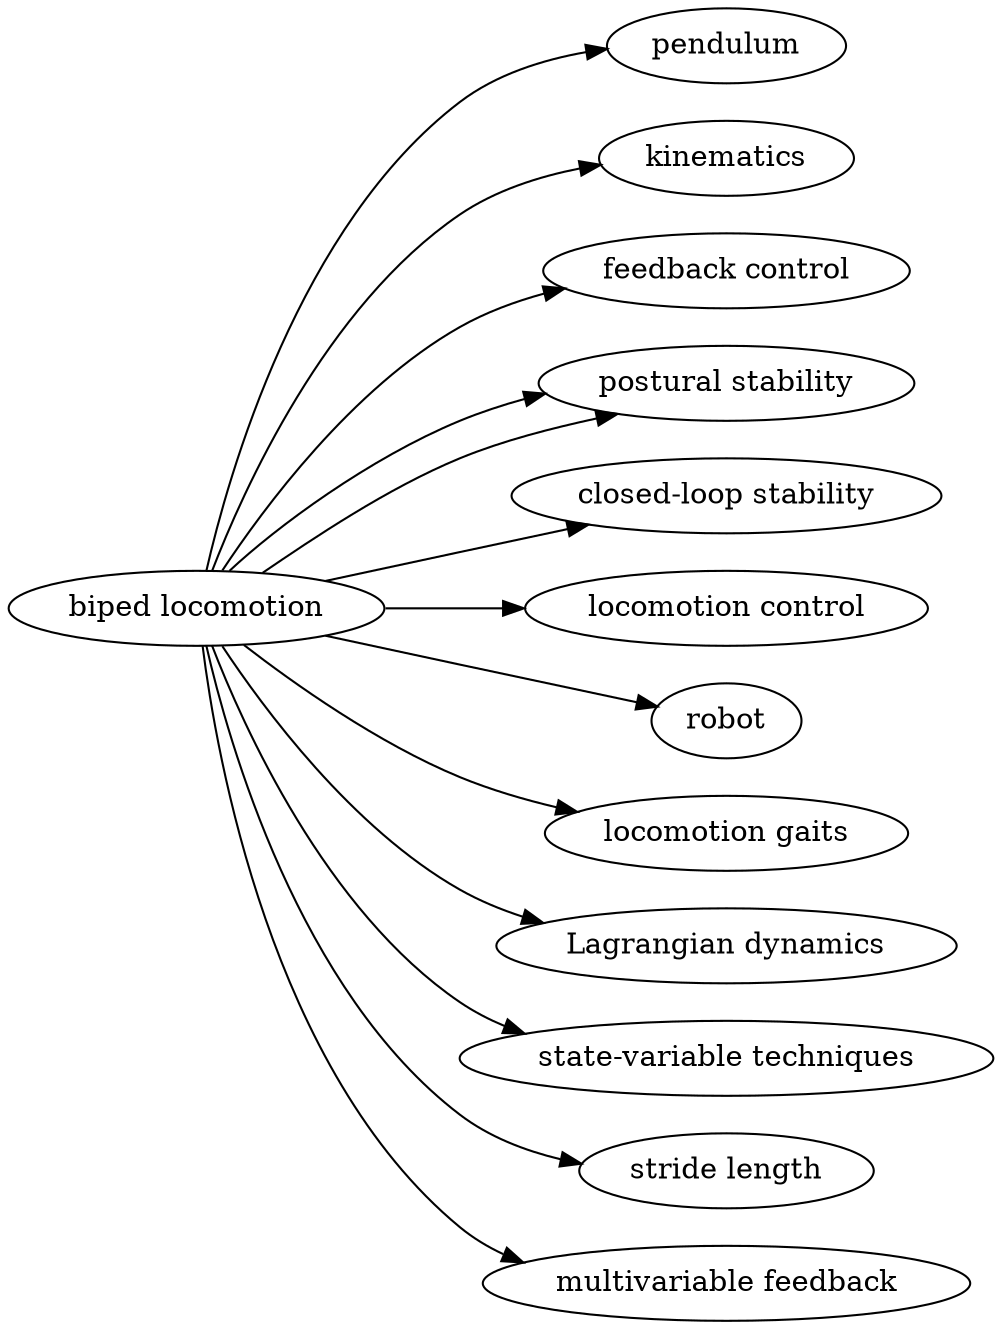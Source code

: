 
digraph G{

rankdir=LR;

"biped locomotion" -> "pendulum"
"biped locomotion" -> "kinematics"
"biped locomotion" -> "feedback control"
"biped locomotion" -> "postural stability"
"biped locomotion" -> "closed-loop stability"
"biped locomotion" -> "postural stability"
"biped locomotion" -> "locomotion control"
"biped locomotion" -> "robot"
"biped locomotion" -> "locomotion gaits"
"biped locomotion" -> "Lagrangian dynamics"
"biped locomotion" -> "state-variable techniques"
"biped locomotion" -> "stride length"
"biped locomotion" -> "multivariable feedback"
}
